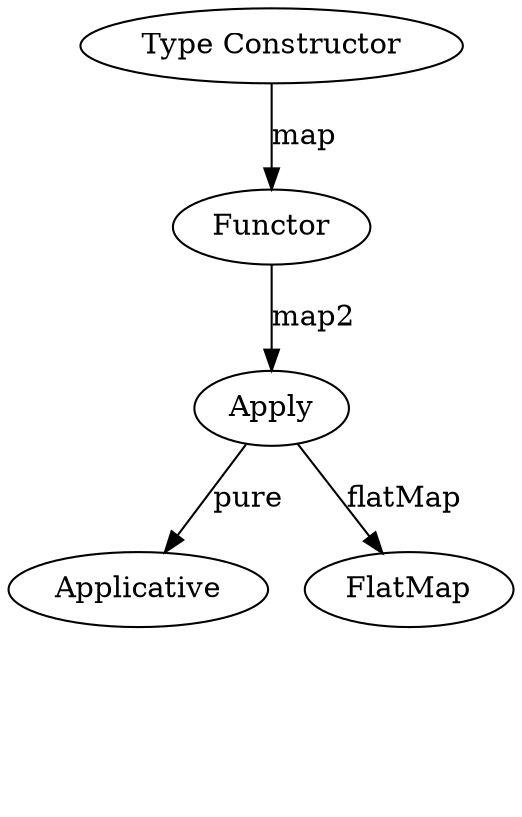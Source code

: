 digraph {
    Nothing[label="Type Constructor" class="disabled"]
    Functor[class="disabled"]
    Apply
    Applicative[class="disabled"]
    FlatMap[class="impossible"]
    Monad[style="invis"]

    Nothing -> Functor[label="map" class="disabled"]
    Functor -> Apply[label="map2" class="disabled"]
    Apply -> Applicative[label="pure" class="disabled"]
    Apply -> FlatMap[label="flatMap" class="impossible"]
    Applicative -> Monad[label="flatMap" style="invis"]
    FlatMap -> Monad[label="pure" style="invis"]
}
